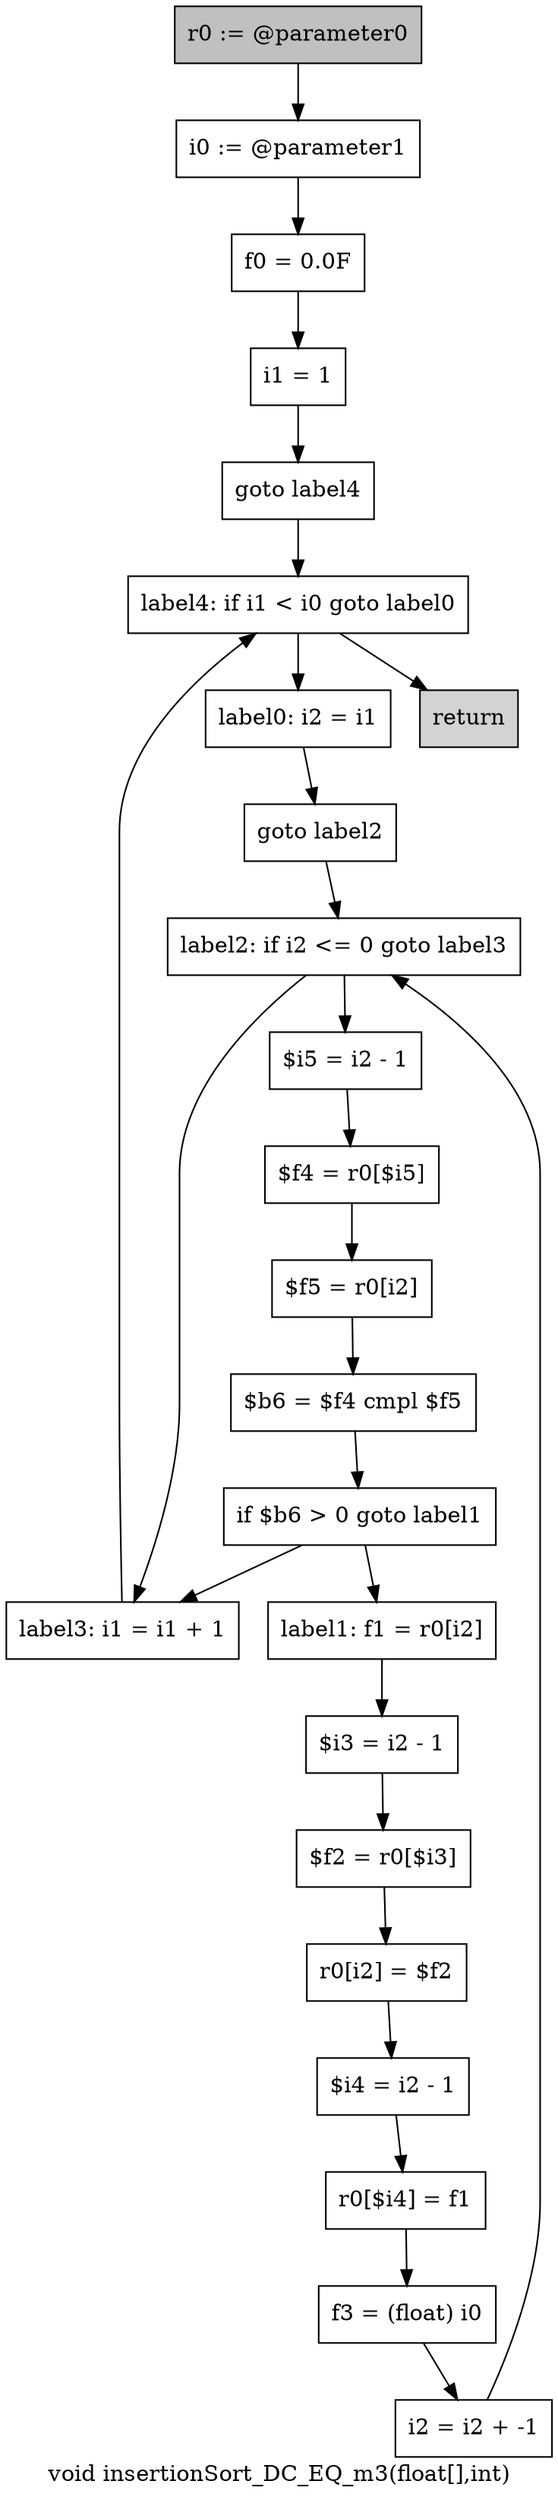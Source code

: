 digraph "void insertionSort_DC_EQ_m3(float[],int)" {
    label="void insertionSort_DC_EQ_m3(float[],int)";
    node [shape=box];
    "0" [style=filled,fillcolor=gray,label="r0 := @parameter0",];
    "1" [label="i0 := @parameter1",];
    "0"->"1";
    "2" [label="f0 = 0.0F",];
    "1"->"2";
    "3" [label="i1 = 1",];
    "2"->"3";
    "4" [label="goto label4",];
    "3"->"4";
    "22" [label="label4: if i1 < i0 goto label0",];
    "4"->"22";
    "5" [label="label0: i2 = i1",];
    "6" [label="goto label2",];
    "5"->"6";
    "15" [label="label2: if i2 <= 0 goto label3",];
    "6"->"15";
    "7" [label="label1: f1 = r0[i2]",];
    "8" [label="$i3 = i2 - 1",];
    "7"->"8";
    "9" [label="$f2 = r0[$i3]",];
    "8"->"9";
    "10" [label="r0[i2] = $f2",];
    "9"->"10";
    "11" [label="$i4 = i2 - 1",];
    "10"->"11";
    "12" [label="r0[$i4] = f1",];
    "11"->"12";
    "13" [label="f3 = (float) i0",];
    "12"->"13";
    "14" [label="i2 = i2 + -1",];
    "13"->"14";
    "14"->"15";
    "16" [label="$i5 = i2 - 1",];
    "15"->"16";
    "21" [label="label3: i1 = i1 + 1",];
    "15"->"21";
    "17" [label="$f4 = r0[$i5]",];
    "16"->"17";
    "18" [label="$f5 = r0[i2]",];
    "17"->"18";
    "19" [label="$b6 = $f4 cmpl $f5",];
    "18"->"19";
    "20" [label="if $b6 > 0 goto label1",];
    "19"->"20";
    "20"->"7";
    "20"->"21";
    "21"->"22";
    "22"->"5";
    "23" [style=filled,fillcolor=lightgray,label="return",];
    "22"->"23";
}
